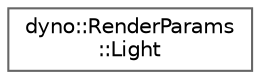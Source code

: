 digraph "Graphical Class Hierarchy"
{
 // LATEX_PDF_SIZE
  bgcolor="transparent";
  edge [fontname=Helvetica,fontsize=10,labelfontname=Helvetica,labelfontsize=10];
  node [fontname=Helvetica,fontsize=10,shape=box,height=0.2,width=0.4];
  rankdir="LR";
  Node0 [id="Node000000",label="dyno::RenderParams\l::Light",height=0.2,width=0.4,color="grey40", fillcolor="white", style="filled",URL="$structdyno_1_1_render_params_1_1_light.html",tooltip=" "];
}
